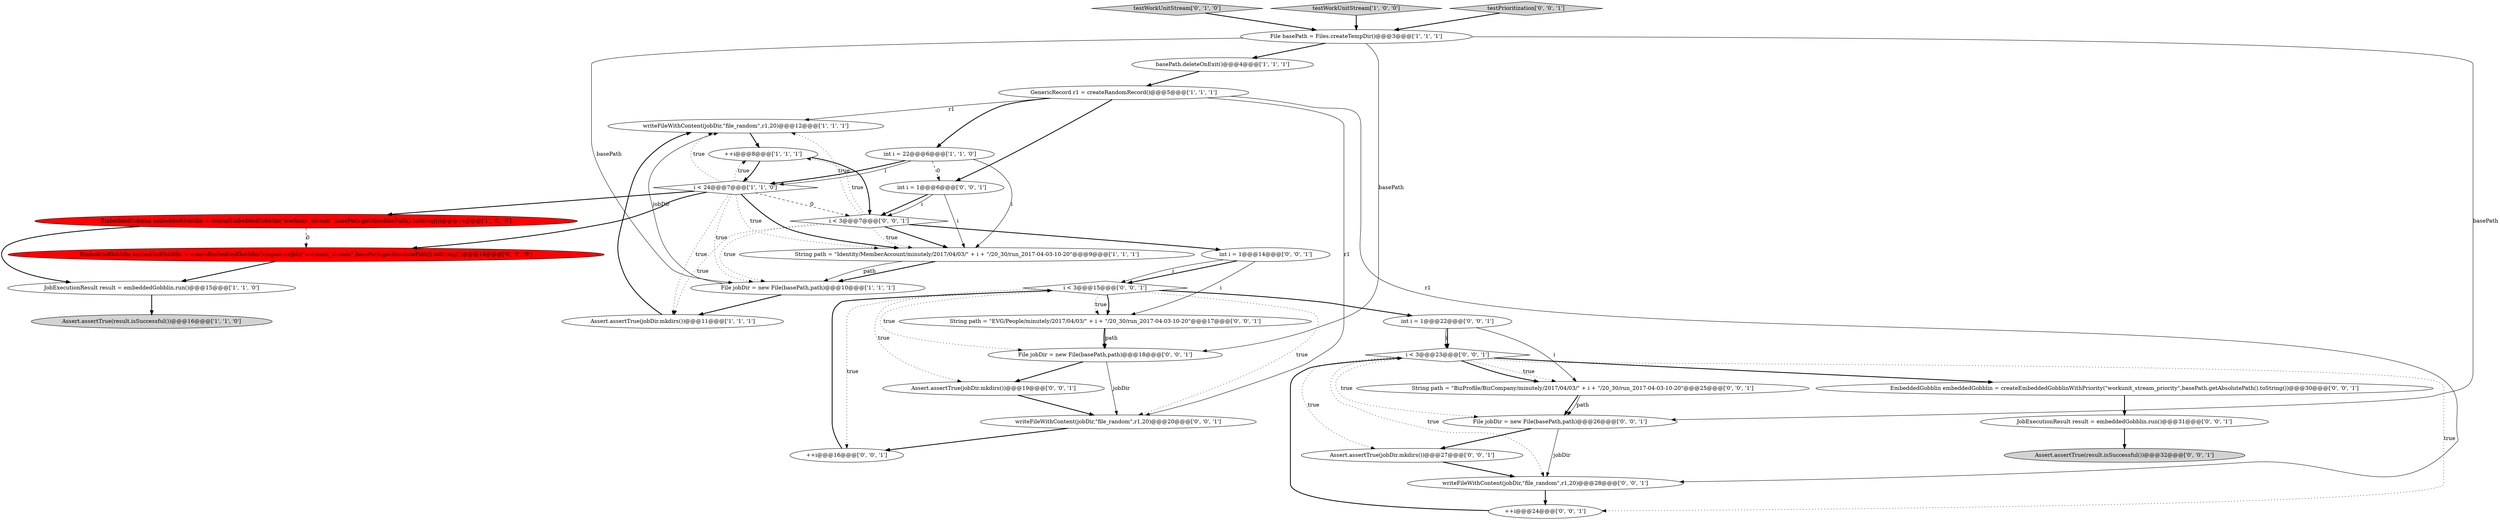 digraph {
7 [style = filled, label = "writeFileWithContent(jobDir,\"file_random\",r1,20)@@@12@@@['1', '1', '1']", fillcolor = white, shape = ellipse image = "AAA0AAABBB1BBB"];
12 [style = filled, label = "int i = 22@@@6@@@['1', '1', '0']", fillcolor = white, shape = ellipse image = "AAA0AAABBB1BBB"];
15 [style = filled, label = "testWorkUnitStream['0', '1', '0']", fillcolor = lightgray, shape = diamond image = "AAA0AAABBB2BBB"];
13 [style = filled, label = "Assert.assertTrue(result.isSuccessful())@@@16@@@['1', '1', '0']", fillcolor = lightgray, shape = ellipse image = "AAA0AAABBB1BBB"];
24 [style = filled, label = "JobExecutionResult result = embeddedGobblin.run()@@@31@@@['0', '0', '1']", fillcolor = white, shape = ellipse image = "AAA0AAABBB3BBB"];
27 [style = filled, label = "EmbeddedGobblin embeddedGobblin = createEmbeddedGobblinWithPriority(\"workunit_stream_priority\",basePath.getAbsolutePath().toString())@@@30@@@['0', '0', '1']", fillcolor = white, shape = ellipse image = "AAA0AAABBB3BBB"];
5 [style = filled, label = "File jobDir = new File(basePath,path)@@@10@@@['1', '1', '1']", fillcolor = white, shape = ellipse image = "AAA0AAABBB1BBB"];
17 [style = filled, label = "Assert.assertTrue(result.isSuccessful())@@@32@@@['0', '0', '1']", fillcolor = lightgray, shape = ellipse image = "AAA0AAABBB3BBB"];
4 [style = filled, label = "JobExecutionResult result = embeddedGobblin.run()@@@15@@@['1', '1', '0']", fillcolor = white, shape = ellipse image = "AAA0AAABBB1BBB"];
10 [style = filled, label = "testWorkUnitStream['1', '0', '0']", fillcolor = lightgray, shape = diamond image = "AAA0AAABBB1BBB"];
30 [style = filled, label = "i < 3@@@23@@@['0', '0', '1']", fillcolor = white, shape = diamond image = "AAA0AAABBB3BBB"];
31 [style = filled, label = "++i@@@24@@@['0', '0', '1']", fillcolor = white, shape = ellipse image = "AAA0AAABBB3BBB"];
3 [style = filled, label = "i < 24@@@7@@@['1', '1', '0']", fillcolor = white, shape = diamond image = "AAA0AAABBB1BBB"];
28 [style = filled, label = "int i = 1@@@22@@@['0', '0', '1']", fillcolor = white, shape = ellipse image = "AAA0AAABBB3BBB"];
6 [style = filled, label = "++i@@@8@@@['1', '1', '1']", fillcolor = white, shape = ellipse image = "AAA0AAABBB1BBB"];
9 [style = filled, label = "basePath.deleteOnExit()@@@4@@@['1', '1', '1']", fillcolor = white, shape = ellipse image = "AAA0AAABBB1BBB"];
18 [style = filled, label = "testPrioritization['0', '0', '1']", fillcolor = lightgray, shape = diamond image = "AAA0AAABBB3BBB"];
29 [style = filled, label = "++i@@@16@@@['0', '0', '1']", fillcolor = white, shape = ellipse image = "AAA0AAABBB3BBB"];
16 [style = filled, label = "int i = 1@@@6@@@['0', '0', '1']", fillcolor = white, shape = ellipse image = "AAA0AAABBB3BBB"];
2 [style = filled, label = "Assert.assertTrue(jobDir.mkdirs())@@@11@@@['1', '1', '1']", fillcolor = white, shape = ellipse image = "AAA0AAABBB1BBB"];
25 [style = filled, label = "i < 3@@@7@@@['0', '0', '1']", fillcolor = white, shape = diamond image = "AAA0AAABBB3BBB"];
1 [style = filled, label = "GenericRecord r1 = createRandomRecord()@@@5@@@['1', '1', '1']", fillcolor = white, shape = ellipse image = "AAA0AAABBB1BBB"];
33 [style = filled, label = "Assert.assertTrue(jobDir.mkdirs())@@@27@@@['0', '0', '1']", fillcolor = white, shape = ellipse image = "AAA0AAABBB3BBB"];
34 [style = filled, label = "writeFileWithContent(jobDir,\"file_random\",r1,20)@@@20@@@['0', '0', '1']", fillcolor = white, shape = ellipse image = "AAA0AAABBB3BBB"];
26 [style = filled, label = "int i = 1@@@14@@@['0', '0', '1']", fillcolor = white, shape = ellipse image = "AAA0AAABBB3BBB"];
23 [style = filled, label = "File jobDir = new File(basePath,path)@@@26@@@['0', '0', '1']", fillcolor = white, shape = ellipse image = "AAA0AAABBB3BBB"];
20 [style = filled, label = "Assert.assertTrue(jobDir.mkdirs())@@@19@@@['0', '0', '1']", fillcolor = white, shape = ellipse image = "AAA0AAABBB3BBB"];
22 [style = filled, label = "writeFileWithContent(jobDir,\"file_random\",r1,20)@@@28@@@['0', '0', '1']", fillcolor = white, shape = ellipse image = "AAA0AAABBB3BBB"];
0 [style = filled, label = "File basePath = Files.createTempDir()@@@3@@@['1', '1', '1']", fillcolor = white, shape = ellipse image = "AAA0AAABBB1BBB"];
21 [style = filled, label = "File jobDir = new File(basePath,path)@@@18@@@['0', '0', '1']", fillcolor = white, shape = ellipse image = "AAA0AAABBB3BBB"];
32 [style = filled, label = "String path = \"BizProfile/BizCompany/minutely/2017/04/03/\" + i + \"/20_30/run_2017-04-03-10-20\"@@@25@@@['0', '0', '1']", fillcolor = white, shape = ellipse image = "AAA0AAABBB3BBB"];
11 [style = filled, label = "EmbeddedGobblin embeddedGobblin = createEmbeddedGobblin(\"workunit_stream\",basePath.getAbsolutePath().toString())@@@14@@@['1', '0', '0']", fillcolor = red, shape = ellipse image = "AAA1AAABBB1BBB"];
19 [style = filled, label = "i < 3@@@15@@@['0', '0', '1']", fillcolor = white, shape = diamond image = "AAA0AAABBB3BBB"];
14 [style = filled, label = "EmbeddedGobblin embeddedGobblin = createEmbeddedGobblinCompactionJob(\"workunit_stream\",basePath.getAbsolutePath().toString())@@@14@@@['0', '1', '0']", fillcolor = red, shape = ellipse image = "AAA1AAABBB2BBB"];
35 [style = filled, label = "String path = \"EVG/People/minutely/2017/04/03/\" + i + \"/20_30/run_2017-04-03-10-20\"@@@17@@@['0', '0', '1']", fillcolor = white, shape = ellipse image = "AAA0AAABBB3BBB"];
8 [style = filled, label = "String path = \"Identity/MemberAccount/minutely/2017/04/03/\" + i + \"/20_30/run_2017-04-03-10-20\"@@@9@@@['1', '1', '1']", fillcolor = white, shape = ellipse image = "AAA0AAABBB1BBB"];
28->30 [style = solid, label="i"];
6->3 [style = bold, label=""];
34->29 [style = bold, label=""];
0->5 [style = solid, label="basePath"];
0->9 [style = bold, label=""];
3->7 [style = dotted, label="true"];
19->34 [style = dotted, label="true"];
32->23 [style = bold, label=""];
35->21 [style = solid, label="path"];
28->30 [style = bold, label=""];
12->16 [style = dashed, label="0"];
1->22 [style = solid, label="r1"];
5->7 [style = solid, label="jobDir"];
20->34 [style = bold, label=""];
3->2 [style = dotted, label="true"];
19->20 [style = dotted, label="true"];
12->8 [style = solid, label="i"];
4->13 [style = bold, label=""];
3->14 [style = bold, label=""];
11->4 [style = bold, label=""];
30->27 [style = bold, label=""];
3->11 [style = bold, label=""];
11->14 [style = dashed, label="0"];
22->31 [style = bold, label=""];
0->23 [style = solid, label="basePath"];
30->32 [style = bold, label=""];
16->25 [style = bold, label=""];
19->21 [style = dotted, label="true"];
21->34 [style = solid, label="jobDir"];
3->6 [style = dotted, label="true"];
26->19 [style = bold, label=""];
26->19 [style = solid, label="i"];
35->21 [style = bold, label=""];
25->8 [style = dotted, label="true"];
25->7 [style = dotted, label="true"];
16->25 [style = solid, label="i"];
32->23 [style = solid, label="path"];
25->5 [style = dotted, label="true"];
5->2 [style = bold, label=""];
3->5 [style = dotted, label="true"];
23->33 [style = bold, label=""];
21->20 [style = bold, label=""];
1->34 [style = solid, label="r1"];
29->19 [style = bold, label=""];
8->5 [style = bold, label=""];
19->29 [style = dotted, label="true"];
30->31 [style = dotted, label="true"];
1->16 [style = bold, label=""];
3->8 [style = bold, label=""];
15->0 [style = bold, label=""];
19->35 [style = bold, label=""];
10->0 [style = bold, label=""];
7->6 [style = bold, label=""];
25->26 [style = bold, label=""];
31->30 [style = bold, label=""];
24->17 [style = bold, label=""];
1->12 [style = bold, label=""];
1->7 [style = solid, label="r1"];
26->35 [style = solid, label="i"];
25->6 [style = dotted, label="true"];
30->32 [style = dotted, label="true"];
30->23 [style = dotted, label="true"];
28->32 [style = solid, label="i"];
25->8 [style = bold, label=""];
27->24 [style = bold, label=""];
12->3 [style = bold, label=""];
0->21 [style = solid, label="basePath"];
19->28 [style = bold, label=""];
2->7 [style = bold, label=""];
12->3 [style = solid, label="i"];
9->1 [style = bold, label=""];
3->8 [style = dotted, label="true"];
25->2 [style = dotted, label="true"];
30->22 [style = dotted, label="true"];
19->35 [style = dotted, label="true"];
16->8 [style = solid, label="i"];
18->0 [style = bold, label=""];
30->33 [style = dotted, label="true"];
33->22 [style = bold, label=""];
23->22 [style = solid, label="jobDir"];
6->25 [style = bold, label=""];
8->5 [style = solid, label="path"];
14->4 [style = bold, label=""];
3->25 [style = dashed, label="0"];
}
